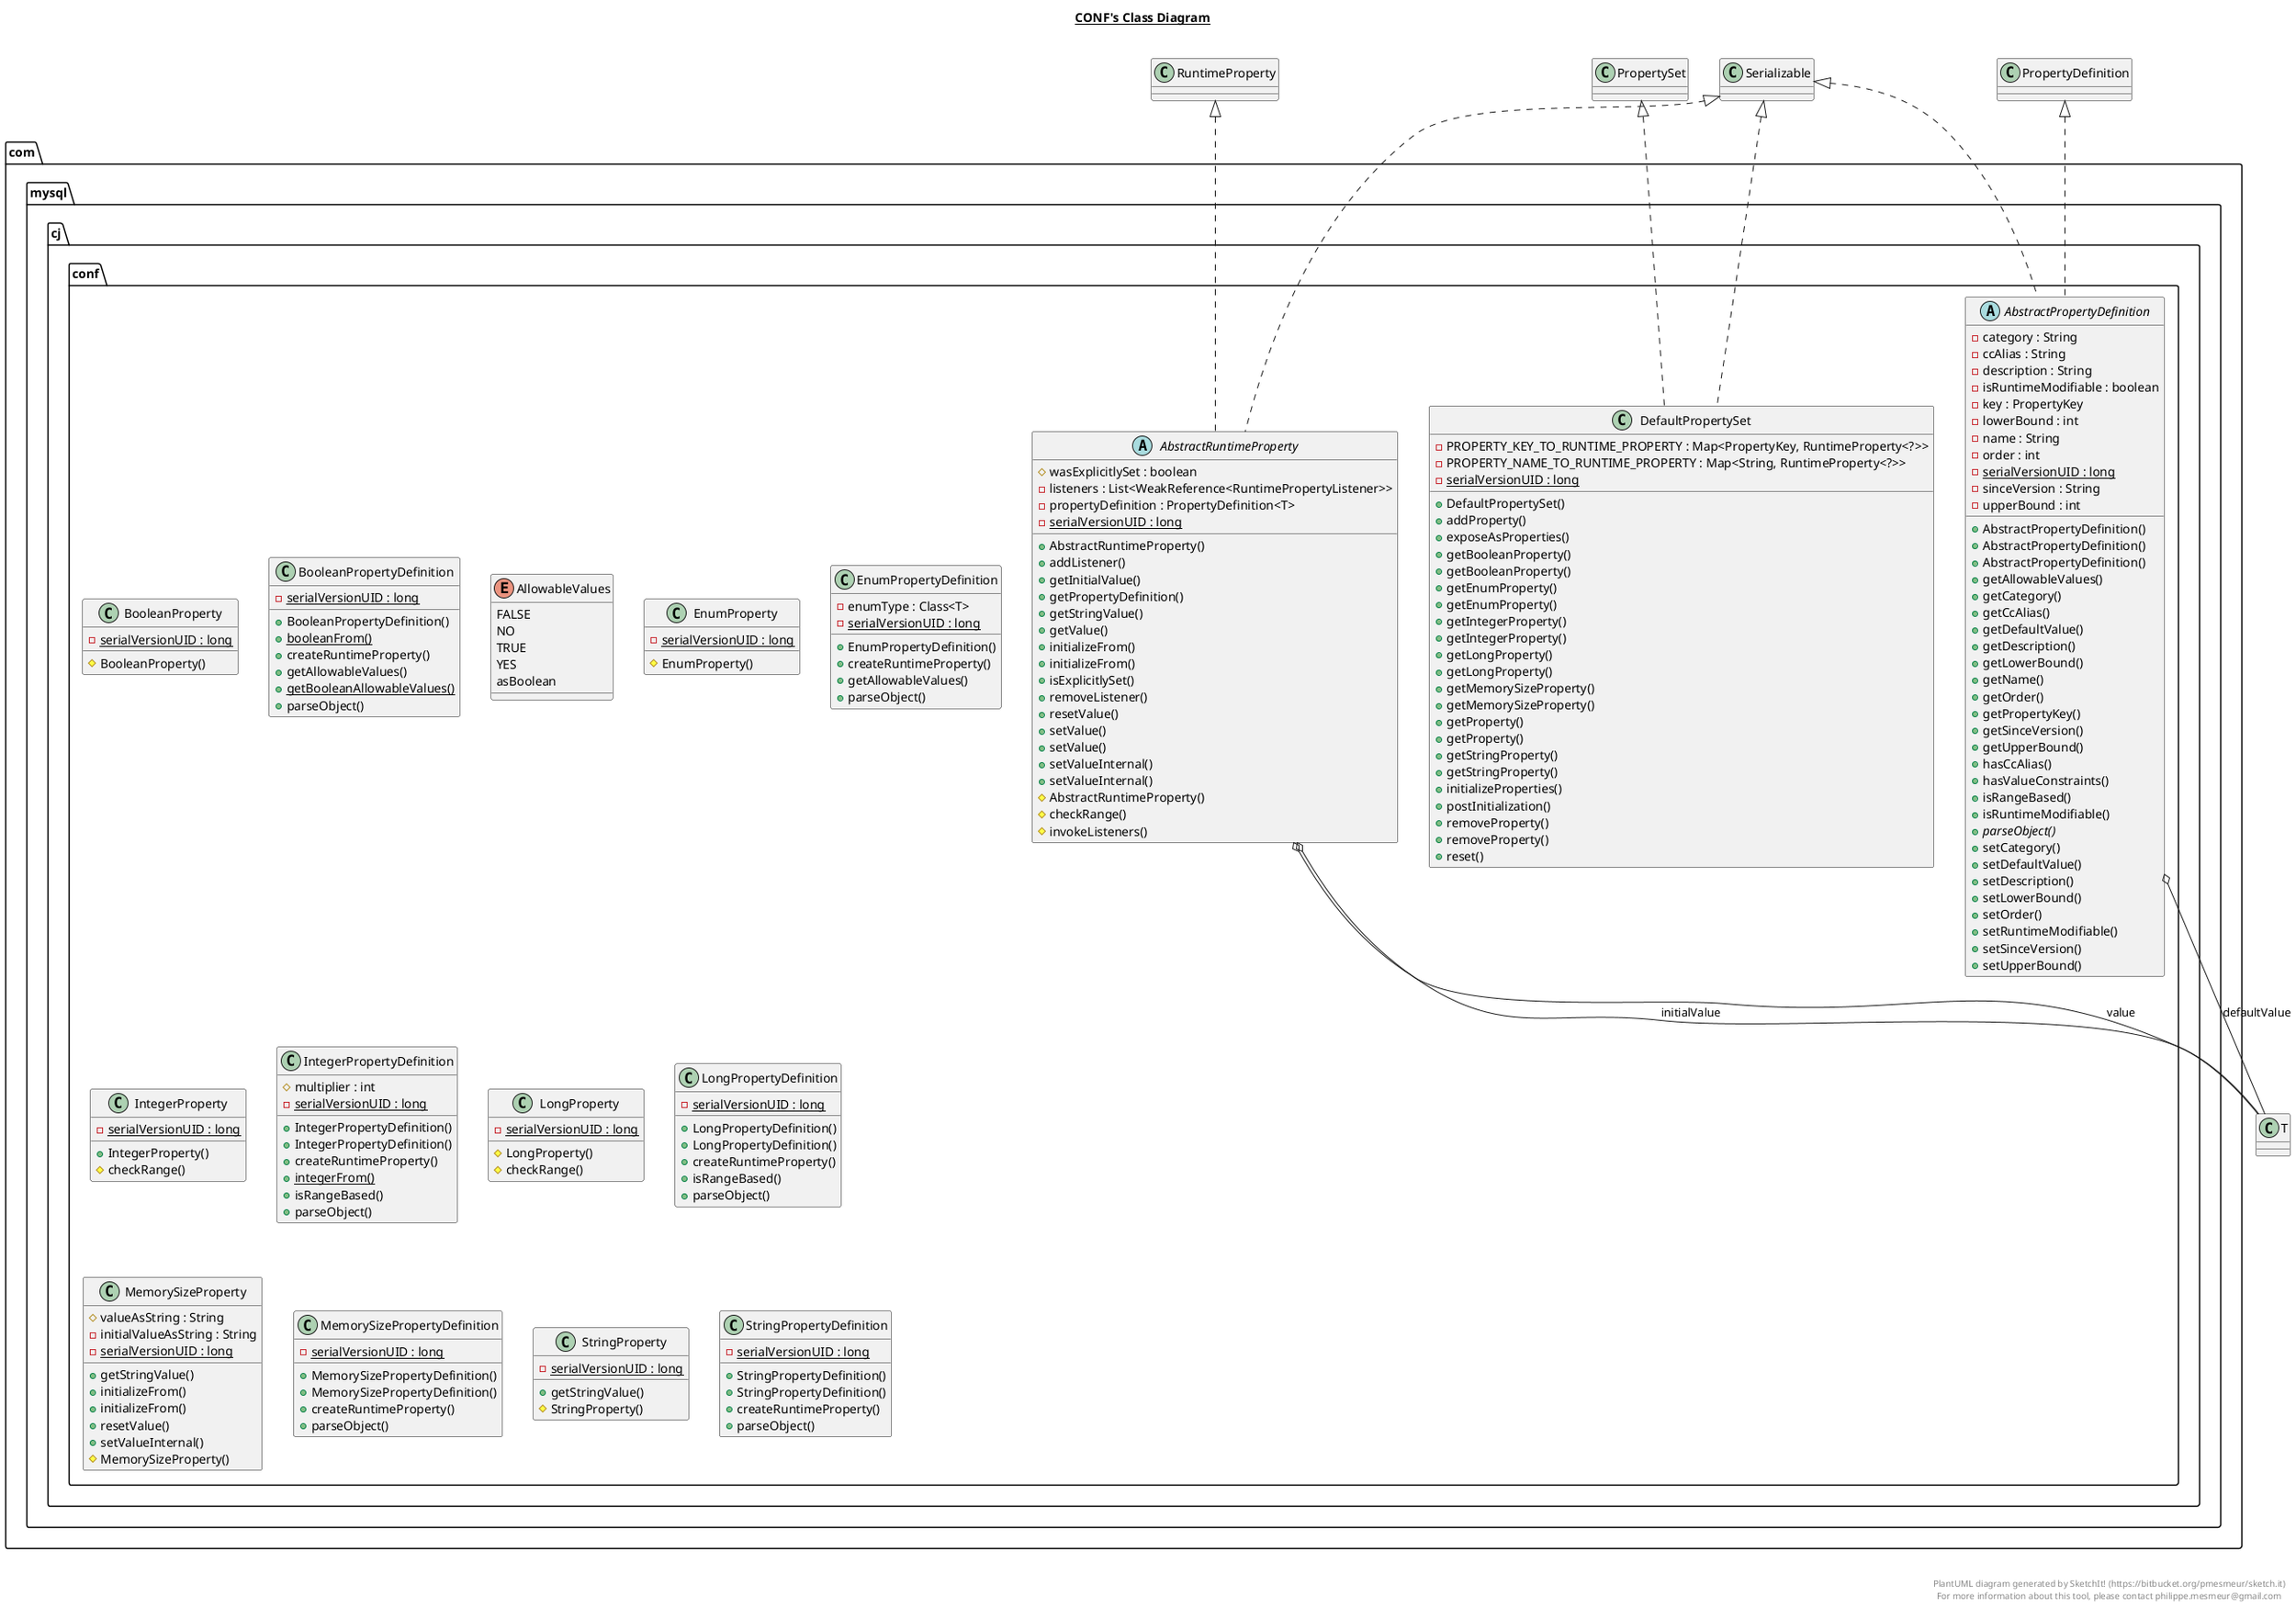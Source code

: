 @startuml

title __CONF's Class Diagram__\n

  namespace com.mysql.cj {
    namespace conf {
      abstract class com.mysql.cj.conf.AbstractPropertyDefinition {
          - category : String
          - ccAlias : String
          - description : String
          - isRuntimeModifiable : boolean
          - key : PropertyKey
          - lowerBound : int
          - name : String
          - order : int
          {static} - serialVersionUID : long
          - sinceVersion : String
          - upperBound : int
          + AbstractPropertyDefinition()
          + AbstractPropertyDefinition()
          + AbstractPropertyDefinition()
          + getAllowableValues()
          + getCategory()
          + getCcAlias()
          + getDefaultValue()
          + getDescription()
          + getLowerBound()
          + getName()
          + getOrder()
          + getPropertyKey()
          + getSinceVersion()
          + getUpperBound()
          + hasCcAlias()
          + hasValueConstraints()
          + isRangeBased()
          + isRuntimeModifiable()
          {abstract} + parseObject()
          + setCategory()
          + setDefaultValue()
          + setDescription()
          + setLowerBound()
          + setOrder()
          + setRuntimeModifiable()
          + setSinceVersion()
          + setUpperBound()
      }
    }
  }
  

  namespace com.mysql.cj {
    namespace conf {
      abstract class com.mysql.cj.conf.AbstractRuntimeProperty {
          # wasExplicitlySet : boolean
          - listeners : List<WeakReference<RuntimePropertyListener>>
          - propertyDefinition : PropertyDefinition<T>
          {static} - serialVersionUID : long
          + AbstractRuntimeProperty()
          + addListener()
          + getInitialValue()
          + getPropertyDefinition()
          + getStringValue()
          + getValue()
          + initializeFrom()
          + initializeFrom()
          + isExplicitlySet()
          + removeListener()
          + resetValue()
          + setValue()
          + setValue()
          + setValueInternal()
          + setValueInternal()
          # AbstractRuntimeProperty()
          # checkRange()
          # invokeListeners()
      }
    }
  }
  

  namespace com.mysql.cj {
    namespace conf {
      class com.mysql.cj.conf.BooleanProperty {
          {static} - serialVersionUID : long
          # BooleanProperty()
      }
    }
  }
  

  namespace com.mysql.cj {
    namespace conf {
      class com.mysql.cj.conf.BooleanPropertyDefinition {
          {static} - serialVersionUID : long
          + BooleanPropertyDefinition()
          {static} + booleanFrom()
          + createRuntimeProperty()
          + getAllowableValues()
          {static} + getBooleanAllowableValues()
          + parseObject()
      }
    }
  }
  

  namespace com.mysql.cj {
    namespace conf {
      enum AllowableValues {
        FALSE
        NO
        TRUE
        YES
        asBoolean
      }
    }
  }
  

  namespace com.mysql.cj {
    namespace conf {
      class com.mysql.cj.conf.DefaultPropertySet {
          - PROPERTY_KEY_TO_RUNTIME_PROPERTY : Map<PropertyKey, RuntimeProperty<?>>
          - PROPERTY_NAME_TO_RUNTIME_PROPERTY : Map<String, RuntimeProperty<?>>
          {static} - serialVersionUID : long
          + DefaultPropertySet()
          + addProperty()
          + exposeAsProperties()
          + getBooleanProperty()
          + getBooleanProperty()
          + getEnumProperty()
          + getEnumProperty()
          + getIntegerProperty()
          + getIntegerProperty()
          + getLongProperty()
          + getLongProperty()
          + getMemorySizeProperty()
          + getMemorySizeProperty()
          + getProperty()
          + getProperty()
          + getStringProperty()
          + getStringProperty()
          + initializeProperties()
          + postInitialization()
          + removeProperty()
          + removeProperty()
          + reset()
      }
    }
  }
  

  namespace com.mysql.cj {
    namespace conf {
      class com.mysql.cj.conf.EnumProperty {
          {static} - serialVersionUID : long
          # EnumProperty()
      }
    }
  }
  

  namespace com.mysql.cj {
    namespace conf {
      class com.mysql.cj.conf.EnumPropertyDefinition {
          - enumType : Class<T>
          {static} - serialVersionUID : long
          + EnumPropertyDefinition()
          + createRuntimeProperty()
          + getAllowableValues()
          + parseObject()
      }
    }
  }
  

  namespace com.mysql.cj {
    namespace conf {
      class com.mysql.cj.conf.IntegerProperty {
          {static} - serialVersionUID : long
          + IntegerProperty()
          # checkRange()
      }
    }
  }
  

  namespace com.mysql.cj {
    namespace conf {
      class com.mysql.cj.conf.IntegerPropertyDefinition {
          # multiplier : int
          {static} - serialVersionUID : long
          + IntegerPropertyDefinition()
          + IntegerPropertyDefinition()
          + createRuntimeProperty()
          {static} + integerFrom()
          + isRangeBased()
          + parseObject()
      }
    }
  }
  

  namespace com.mysql.cj {
    namespace conf {
      class com.mysql.cj.conf.LongProperty {
          {static} - serialVersionUID : long
          # LongProperty()
          # checkRange()
      }
    }
  }
  

  namespace com.mysql.cj {
    namespace conf {
      class com.mysql.cj.conf.LongPropertyDefinition {
          {static} - serialVersionUID : long
          + LongPropertyDefinition()
          + LongPropertyDefinition()
          + createRuntimeProperty()
          + isRangeBased()
          + parseObject()
      }
    }
  }
  

  namespace com.mysql.cj {
    namespace conf {
      class com.mysql.cj.conf.MemorySizeProperty {
          # valueAsString : String
          - initialValueAsString : String
          {static} - serialVersionUID : long
          + getStringValue()
          + initializeFrom()
          + initializeFrom()
          + resetValue()
          + setValueInternal()
          # MemorySizeProperty()
      }
    }
  }
  

  namespace com.mysql.cj {
    namespace conf {
      class com.mysql.cj.conf.MemorySizePropertyDefinition {
          {static} - serialVersionUID : long
          + MemorySizePropertyDefinition()
          + MemorySizePropertyDefinition()
          + createRuntimeProperty()
          + parseObject()
      }
    }
  }
  

  namespace com.mysql.cj {
    namespace conf {
      class com.mysql.cj.conf.StringProperty {
          {static} - serialVersionUID : long
          + getStringValue()
          # StringProperty()
      }
    }
  }
  

  namespace com.mysql.cj {
    namespace conf {
      class com.mysql.cj.conf.StringPropertyDefinition {
          {static} - serialVersionUID : long
          + StringPropertyDefinition()
          + StringPropertyDefinition()
          + createRuntimeProperty()
          + parseObject()
      }
    }
  }
  

  com.mysql.cj.conf.AbstractPropertyDefinition .up.|> PropertyDefinition
  com.mysql.cj.conf.AbstractPropertyDefinition .up.|> Serializable
  com.mysql.cj.conf.AbstractPropertyDefinition o-- T : defaultValue
  com.mysql.cj.conf.AbstractRuntimeProperty .up.|> RuntimeProperty
  com.mysql.cj.conf.AbstractRuntimeProperty .up.|> Serializable
  com.mysql.cj.conf.AbstractRuntimeProperty o-- T : initialValue
  com.mysql.cj.conf.AbstractRuntimeProperty o-- T : value
  com.mysql.cj.conf.BooleanPropertyDefinition +-down- com.mysql.cj.conf.BooleanPropertyDefinition.AllowableValues
  com.mysql.cj.conf.DefaultPropertySet .up.|> PropertySet
  com.mysql.cj.conf.DefaultPropertySet .up.|> Serializable


right footer


PlantUML diagram generated by SketchIt! (https://bitbucket.org/pmesmeur/sketch.it)
For more information about this tool, please contact philippe.mesmeur@gmail.com
endfooter

@enduml
